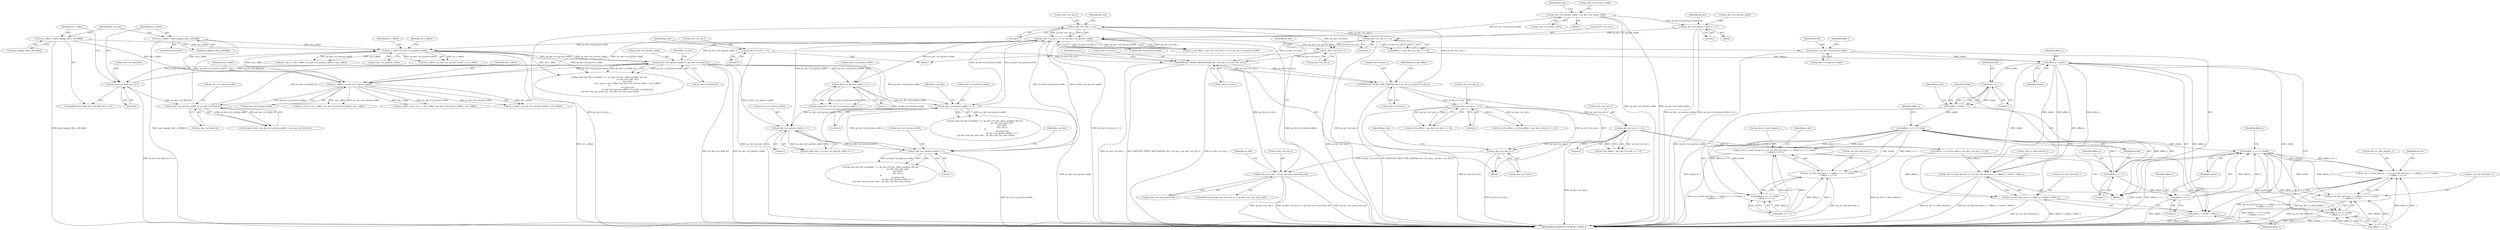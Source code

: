 digraph "0_Android_7737780815fe523ad7b0e49456eb75d27a30818a@pointer" {
"1000309" [label="(Call,stride = ps_dec->u2_picture_width)"];
"1000250" [label="(Call,(ps_dec->u2_mb_y << 4) * ps_dec->u2_picture_width)"];
"1000251" [label="(Call,ps_dec->u2_mb_y << 4)"];
"1000232" [label="(Call,IMPEG2D_TRACE_MB_START(ps_dec->u2_mb_x, ps_dec->u2_mb_y))"];
"1000198" [label="(Call,IMPEG2D_TRACE_MB_START(ps_dec->u2_mb_x, ps_dec->u2_mb_y))"];
"1000817" [label="(Call,ps_dec->u2_mb_x == ps_dec->u2_num_horiz_mb)"];
"1000796" [label="(Call,ps_dec->u2_mb_x++)"];
"1000318" [label="(Call,ps_dec->u2_mb_x << 4)"];
"1000243" [label="(Call,ps_dec->u2_mb_x << 4)"];
"1000825" [label="(Call,ps_dec->u2_mb_x = 0)"];
"1000325" [label="(Call,ps_dec->u2_mb_y << 4)"];
"1000830" [label="(Call,ps_dec->u2_mb_y++)"];
"1000662" [label="(Call,ps_dec->u2_picture_width >> 1)"];
"1000638" [label="(Call,ps_dec->u2_picture_width >> 1)"];
"1000540" [label="(Call,ps_dec->u2_picture_width << ps_dec->u2_field_dct)"];
"1000532" [label="(Call,u4_y_offset * ps_dec->u2_picture_width)"];
"1000454" [label="(Call,u4_y_offset = gai2_impeg2_blk_y_off_fld[i])"];
"1000448" [label="(Call,u4_y_offset = gai2_impeg2_blk_y_off_frm[i])"];
"1000498" [label="(Call,u4_y_offset * ps_dec->u2_picture_width)"];
"1000506" [label="(Call,ps_dec->u2_picture_width << ps_dec->u2_field_dct)"];
"1000443" [label="(Call,ps_dec->u2_field_dct == 0)"];
"1000776" [label="(Call,ps_dec->u2_picture_width >> 1)"];
"1000752" [label="(Call,ps_dec->u2_picture_width >> 1)"];
"1000165" [label="(Call,ps_dec->u2_picture_width <<= 1)"];
"1000151" [label="(Call,ps_dec->u2_picture_width = ps_dec->u2_frame_width)"];
"1000341" [label="(Call,offset_y * stride)"];
"1000330" [label="(Call,ps_dec->s_dest_buf.pu1_y = ps_cur_frm_buf->pu1_y + offset_y * stride + offset_x)"];
"1000336" [label="(Call,ps_cur_frm_buf->pu1_y + offset_y * stride + offset_x)"];
"1000340" [label="(Call,offset_y * stride + offset_x)"];
"1000347" [label="(Call,stride >> 1)"];
"1000345" [label="(Call,stride = stride >> 1)"];
"1000361" [label="(Call,(offset_y >> 1) * stride)"];
"1000350" [label="(Call,ps_dec->s_dest_buf.pu1_u = ps_cur_frm_buf->pu1_u + (offset_y >> 1) * stride\n + (offset_x >> 1))"];
"1000356" [label="(Call,ps_cur_frm_buf->pu1_u + (offset_y >> 1) * stride\n + (offset_x >> 1))"];
"1000360" [label="(Call,(offset_y >> 1) * stride\n + (offset_x >> 1))"];
"1000380" [label="(Call,(offset_y >> 1) * stride)"];
"1000369" [label="(Call,ps_dec->s_dest_buf.pu1_v = ps_cur_frm_buf->pu1_v + (offset_y >> 1) * stride\n + (offset_x >> 1))"];
"1000375" [label="(Call,ps_cur_frm_buf->pu1_v + (offset_y >> 1) * stride\n + (offset_x >> 1))"];
"1000379" [label="(Call,(offset_y >> 1) * stride\n + (offset_x >> 1))"];
"1000362" [label="(Call,offset_y >> 1)"];
"1000381" [label="(Call,offset_y >> 1)"];
"1000824" [label="(Block,)"];
"1000274" [label="(Block,)"];
"1000780" [label="(Literal,1)"];
"1000357" [label="(Call,ps_cur_frm_buf->pu1_u)"];
"1000161" [label="(Identifier,ps_dec)"];
"1000816" [label="(ControlStructure,if (ps_dec->u2_mb_x == ps_dec->u2_num_horiz_mb))"];
"1000384" [label="(Identifier,stride)"];
"1000257" [label="(Identifier,ps_dec)"];
"1000250" [label="(Call,(ps_dec->u2_mb_y << 4) * ps_dec->u2_picture_width)"];
"1000448" [label="(Call,u4_y_offset = gai2_impeg2_blk_y_off_frm[i])"];
"1000639" [label="(Call,ps_dec->u2_picture_width)"];
"1000498" [label="(Call,u4_y_offset * ps_dec->u2_picture_width)"];
"1000199" [label="(Call,ps_dec->u2_mb_x)"];
"1000232" [label="(Call,IMPEG2D_TRACE_MB_START(ps_dec->u2_mb_x, ps_dec->u2_mb_y))"];
"1000777" [label="(Call,ps_dec->u2_picture_width)"];
"1000360" [label="(Call,(offset_y >> 1) * stride\n + (offset_x >> 1))"];
"1000830" [label="(Call,ps_dec->u2_mb_y++)"];
"1000818" [label="(Call,ps_dec->u2_mb_x)"];
"1000165" [label="(Call,ps_dec->u2_picture_width <<= 1)"];
"1000529" [label="(Call,pu1_out_p + u4_y_offset * ps_dec->u2_picture_width + u4_x_offset)"];
"1000831" [label="(Call,ps_dec->u2_mb_y)"];
"1000750" [label="(Call,u4_pred_strd = ps_dec->u2_picture_width >> 1)"];
"1000345" [label="(Call,stride = stride >> 1)"];
"1000504" [label="(Call,u4_pred_strd = ps_dec->u2_picture_width << ps_dec->u2_field_dct)"];
"1000239" [label="(Call,u4_x_dst_offset = u4_frm_offset + (ps_dec->u2_mb_x << 4))"];
"1000366" [label="(Call,offset_x >> 1)"];
"1000804" [label="(Identifier,ps_dec)"];
"1000666" [label="(Literal,1)"];
"1000537" [label="(Identifier,u4_x_offset)"];
"1000344" [label="(Identifier,offset_x)"];
"1000349" [label="(Literal,1)"];
"1000369" [label="(Call,ps_dec->s_dest_buf.pu1_v = ps_cur_frm_buf->pu1_v + (offset_y >> 1) * stride\n + (offset_x >> 1))"];
"1000756" [label="(Literal,1)"];
"1000663" [label="(Call,ps_dec->u2_picture_width)"];
"1000183" [label="(Block,)"];
"1000534" [label="(Call,ps_dec->u2_picture_width)"];
"1000356" [label="(Call,ps_cur_frm_buf->pu1_u + (offset_y >> 1) * stride\n + (offset_x >> 1))"];
"1000495" [label="(Call,pu1_out_p + u4_y_offset * ps_dec->u2_picture_width + u4_x_offset)"];
"1000817" [label="(Call,ps_dec->u2_mb_x == ps_dec->u2_num_horiz_mb)"];
"1000540" [label="(Call,ps_dec->u2_picture_width << ps_dec->u2_field_dct)"];
"1000380" [label="(Call,(offset_y >> 1) * stride)"];
"1000449" [label="(Identifier,u4_y_offset)"];
"1000361" [label="(Call,(offset_y >> 1) * stride)"];
"1000493" [label="(Call,pu1_pred = pu1_out_p + u4_y_offset * ps_dec->u2_picture_width + u4_x_offset)"];
"1000531" [label="(Call,u4_y_offset * ps_dec->u2_picture_width + u4_x_offset)"];
"1000497" [label="(Call,u4_y_offset * ps_dec->u2_picture_width + u4_x_offset)"];
"1000166" [label="(Call,ps_dec->u2_picture_width)"];
"1000382" [label="(Identifier,offset_y)"];
"1000454" [label="(Call,u4_y_offset = gai2_impeg2_blk_y_off_fld[i])"];
"1000340" [label="(Call,offset_y * stride + offset_x)"];
"1000243" [label="(Call,ps_dec->u2_mb_x << 4)"];
"1000532" [label="(Call,u4_y_offset * ps_dec->u2_picture_width)"];
"1000636" [label="(Call,u4_pred_strd = ps_dec->u2_picture_width >> 1)"];
"1000376" [label="(Call,ps_cur_frm_buf->pu1_v)"];
"1000499" [label="(Identifier,u4_y_offset)"];
"1000782" [label="(Identifier,~ps_dec)"];
"1000236" [label="(Call,ps_dec->u2_mb_y)"];
"1000541" [label="(Call,ps_dec->u2_picture_width)"];
"1000309" [label="(Call,stride = ps_dec->u2_picture_width)"];
"1000367" [label="(Identifier,offset_x)"];
"1000456" [label="(Call,gai2_impeg2_blk_y_off_fld[i])"];
"1000364" [label="(Literal,1)"];
"1000329" [label="(Literal,4)"];
"1000318" [label="(Call,ps_dec->u2_mb_x << 4)"];
"1000767" [label="(Call,ps_dec->pf_idct_recon[idx * 2 + ps_dec->i4_last_value_one](pi2_vld_out,\n                                                        ps_dec->ai2_idct_stg1,\n                                                        pu1_pred,\n                                                        pu1_out_p,\n 8,\n                                                        u4_pred_strd,\n                                                        ps_dec->u2_picture_width >> 1,\n ~ps_dec->u4_non_zero_cols, ~ps_dec->u4_non_zero_rows))"];
"1000363" [label="(Identifier,offset_y)"];
"1000510" [label="(Call,ps_dec->u2_field_dct)"];
"1000523" [label="(Call,ps_dec->pf_idct_recon[idx * 2 + ps_dec->i4_last_value_one](pi2_vld_out,\n                                                            ps_dec->ai2_idct_stg1,\n                                                            pu1_pred,\n                                                            pu1_out_p + u4_y_offset * ps_dec->u2_picture_width + u4_x_offset,\n 8,\n                                                            u4_pred_strd,\n                                                            ps_dec->u2_picture_width << ps_dec->u2_field_dct,\n ~ps_dec->u4_non_zero_cols, ~ps_dec->u4_non_zero_rows))"];
"1000323" [label="(Call,offset_y = (ps_dec->u2_mb_y << 4))"];
"1000503" [label="(Identifier,u4_x_offset)"];
"1000164" [label="(Block,)"];
"1000350" [label="(Call,ps_dec->s_dest_buf.pu1_u = ps_cur_frm_buf->pu1_u + (offset_y >> 1) * stride\n + (offset_x >> 1))"];
"1000381" [label="(Call,offset_y >> 1)"];
"1000385" [label="(Call,offset_x >> 1)"];
"1000346" [label="(Identifier,stride)"];
"1000752" [label="(Call,ps_dec->u2_picture_width >> 1)"];
"1000233" [label="(Call,ps_dec->u2_mb_x)"];
"1000343" [label="(Identifier,stride)"];
"1000826" [label="(Call,ps_dec->u2_mb_x)"];
"1000375" [label="(Call,ps_cur_frm_buf->pu1_v + (offset_y >> 1) * stride\n + (offset_x >> 1))"];
"1000151" [label="(Call,ps_dec->u2_picture_width = ps_dec->u2_frame_width)"];
"1000797" [label="(Call,ps_dec->u2_mb_x)"];
"1000244" [label="(Call,ps_dec->u2_mb_x)"];
"1000662" [label="(Call,ps_dec->u2_picture_width >> 1)"];
"1000342" [label="(Identifier,offset_y)"];
"1000251" [label="(Call,ps_dec->u2_mb_y << 4)"];
"1000240" [label="(Identifier,u4_x_dst_offset)"];
"1000507" [label="(Call,ps_dec->u2_picture_width)"];
"1000370" [label="(Call,ps_dec->s_dest_buf.pu1_v)"];
"1000311" [label="(Call,ps_dec->u2_picture_width)"];
"1000255" [label="(Literal,4)"];
"1000850" [label="(MethodReturn,IMPEG2D_ERROR_CODES_T)"];
"1000753" [label="(Call,ps_dec->u2_picture_width)"];
"1000315" [label="(Identifier,offset_x)"];
"1000825" [label="(Call,ps_dec->u2_mb_x = 0)"];
"1000169" [label="(Literal,1)"];
"1000827" [label="(Identifier,ps_dec)"];
"1000247" [label="(Literal,4)"];
"1000642" [label="(Literal,1)"];
"1000256" [label="(Call,ps_dec->u2_picture_width)"];
"1000668" [label="(Identifier,~ps_dec)"];
"1000450" [label="(Call,gai2_impeg2_blk_y_off_frm[i])"];
"1000314" [label="(Call,offset_x = u4_frm_offset + (ps_dec->u2_mb_x << 4))"];
"1000330" [label="(Call,ps_dec->s_dest_buf.pu1_y = ps_cur_frm_buf->pu1_y + offset_y * stride + offset_x)"];
"1000348" [label="(Identifier,stride)"];
"1000322" [label="(Literal,4)"];
"1000443" [label="(Call,ps_dec->u2_field_dct == 0)"];
"1000310" [label="(Identifier,stride)"];
"1000325" [label="(Call,ps_dec->u2_mb_y << 4)"];
"1000453" [label="(ControlStructure,else)"];
"1000796" [label="(Call,ps_dec->u2_mb_x++)"];
"1000638" [label="(Call,ps_dec->u2_picture_width >> 1)"];
"1000351" [label="(Call,ps_dec->s_dest_buf.pu1_u)"];
"1000460" [label="(Identifier,pi2_vld_out)"];
"1000202" [label="(Call,ps_dec->u2_mb_y)"];
"1000248" [label="(Call,u4_y_dst_offset = (ps_dec->u2_mb_y << 4) * ps_dec->u2_picture_width)"];
"1000653" [label="(Call,ps_dec->pf_idct_recon[idx * 2 + ps_dec->i4_last_value_one](pi2_vld_out,\n                                                        ps_dec->ai2_idct_stg1,\n                                                        pu1_pred,\n                                                        pu1_out_p,\n 8,\n                                                        u4_pred_strd,\n                                                        ps_dec->u2_picture_width >> 1,\n ~ps_dec->u4_non_zero_cols, ~ps_dec->u4_non_zero_rows))"];
"1000832" [label="(Identifier,ps_dec)"];
"1000198" [label="(Call,IMPEG2D_TRACE_MB_START(ps_dec->u2_mb_x, ps_dec->u2_mb_y))"];
"1000821" [label="(Call,ps_dec->u2_num_horiz_mb)"];
"1000326" [label="(Call,ps_dec->u2_mb_y)"];
"1000331" [label="(Call,ps_dec->s_dest_buf.pu1_y)"];
"1000386" [label="(Identifier,offset_x)"];
"1000365" [label="(Identifier,stride)"];
"1000155" [label="(Call,ps_dec->u2_frame_width)"];
"1000500" [label="(Call,ps_dec->u2_picture_width)"];
"1000447" [label="(Literal,0)"];
"1000506" [label="(Call,ps_dec->u2_picture_width << ps_dec->u2_field_dct)"];
"1000776" [label="(Call,ps_dec->u2_picture_width >> 1)"];
"1000444" [label="(Call,ps_dec->u2_field_dct)"];
"1000383" [label="(Literal,1)"];
"1000389" [label="(Identifier,ps_dec)"];
"1000372" [label="(Identifier,ps_dec)"];
"1000533" [label="(Identifier,u4_y_offset)"];
"1000341" [label="(Call,offset_y * stride)"];
"1000173" [label="(Identifier,ps_dec)"];
"1000241" [label="(Call,u4_frm_offset + (ps_dec->u2_mb_x << 4))"];
"1000829" [label="(Literal,0)"];
"1000208" [label="(Identifier,ps_dec)"];
"1000544" [label="(Call,ps_dec->u2_field_dct)"];
"1000548" [label="(Identifier,~ps_dec)"];
"1000347" [label="(Call,stride >> 1)"];
"1000442" [label="(ControlStructure,if(ps_dec->u2_field_dct == 0))"];
"1000337" [label="(Call,ps_cur_frm_buf->pu1_y)"];
"1000379" [label="(Call,(offset_y >> 1) * stride\n + (offset_x >> 1))"];
"1000316" [label="(Call,u4_frm_offset + (ps_dec->u2_mb_x << 4))"];
"1000319" [label="(Call,ps_dec->u2_mb_x)"];
"1000252" [label="(Call,ps_dec->u2_mb_y)"];
"1000152" [label="(Call,ps_dec->u2_picture_width)"];
"1000336" [label="(Call,ps_cur_frm_buf->pu1_y + offset_y * stride + offset_x)"];
"1000353" [label="(Identifier,ps_dec)"];
"1000106" [label="(Block,)"];
"1000837" [label="(Identifier,ps_dec)"];
"1000362" [label="(Call,offset_y >> 1)"];
"1000455" [label="(Identifier,u4_y_offset)"];
"1000309" -> "1000274"  [label="AST: "];
"1000309" -> "1000311"  [label="CFG: "];
"1000310" -> "1000309"  [label="AST: "];
"1000311" -> "1000309"  [label="AST: "];
"1000315" -> "1000309"  [label="CFG: "];
"1000309" -> "1000850"  [label="DDG: ps_dec->u2_picture_width"];
"1000250" -> "1000309"  [label="DDG: ps_dec->u2_picture_width"];
"1000309" -> "1000341"  [label="DDG: stride"];
"1000250" -> "1000248"  [label="AST: "];
"1000250" -> "1000256"  [label="CFG: "];
"1000251" -> "1000250"  [label="AST: "];
"1000256" -> "1000250"  [label="AST: "];
"1000248" -> "1000250"  [label="CFG: "];
"1000250" -> "1000850"  [label="DDG: ps_dec->u2_mb_y << 4"];
"1000250" -> "1000850"  [label="DDG: ps_dec->u2_picture_width"];
"1000250" -> "1000248"  [label="DDG: ps_dec->u2_mb_y << 4"];
"1000250" -> "1000248"  [label="DDG: ps_dec->u2_picture_width"];
"1000251" -> "1000250"  [label="DDG: ps_dec->u2_mb_y"];
"1000251" -> "1000250"  [label="DDG: 4"];
"1000662" -> "1000250"  [label="DDG: ps_dec->u2_picture_width"];
"1000776" -> "1000250"  [label="DDG: ps_dec->u2_picture_width"];
"1000540" -> "1000250"  [label="DDG: ps_dec->u2_picture_width"];
"1000165" -> "1000250"  [label="DDG: ps_dec->u2_picture_width"];
"1000151" -> "1000250"  [label="DDG: ps_dec->u2_picture_width"];
"1000250" -> "1000498"  [label="DDG: ps_dec->u2_picture_width"];
"1000250" -> "1000532"  [label="DDG: ps_dec->u2_picture_width"];
"1000250" -> "1000638"  [label="DDG: ps_dec->u2_picture_width"];
"1000250" -> "1000662"  [label="DDG: ps_dec->u2_picture_width"];
"1000250" -> "1000752"  [label="DDG: ps_dec->u2_picture_width"];
"1000250" -> "1000776"  [label="DDG: ps_dec->u2_picture_width"];
"1000251" -> "1000255"  [label="CFG: "];
"1000252" -> "1000251"  [label="AST: "];
"1000255" -> "1000251"  [label="AST: "];
"1000257" -> "1000251"  [label="CFG: "];
"1000251" -> "1000850"  [label="DDG: ps_dec->u2_mb_y"];
"1000251" -> "1000198"  [label="DDG: ps_dec->u2_mb_y"];
"1000232" -> "1000251"  [label="DDG: ps_dec->u2_mb_y"];
"1000251" -> "1000325"  [label="DDG: ps_dec->u2_mb_y"];
"1000251" -> "1000830"  [label="DDG: ps_dec->u2_mb_y"];
"1000232" -> "1000183"  [label="AST: "];
"1000232" -> "1000236"  [label="CFG: "];
"1000233" -> "1000232"  [label="AST: "];
"1000236" -> "1000232"  [label="AST: "];
"1000240" -> "1000232"  [label="CFG: "];
"1000232" -> "1000850"  [label="DDG: IMPEG2D_TRACE_MB_START(ps_dec->u2_mb_x, ps_dec->u2_mb_y)"];
"1000198" -> "1000232"  [label="DDG: ps_dec->u2_mb_x"];
"1000198" -> "1000232"  [label="DDG: ps_dec->u2_mb_y"];
"1000232" -> "1000243"  [label="DDG: ps_dec->u2_mb_x"];
"1000198" -> "1000183"  [label="AST: "];
"1000198" -> "1000202"  [label="CFG: "];
"1000199" -> "1000198"  [label="AST: "];
"1000202" -> "1000198"  [label="AST: "];
"1000208" -> "1000198"  [label="CFG: "];
"1000198" -> "1000850"  [label="DDG: ps_dec->u2_mb_x"];
"1000198" -> "1000850"  [label="DDG: ps_dec->u2_mb_y"];
"1000198" -> "1000850"  [label="DDG: IMPEG2D_TRACE_MB_START(ps_dec->u2_mb_x, ps_dec->u2_mb_y)"];
"1000817" -> "1000198"  [label="DDG: ps_dec->u2_mb_x"];
"1000825" -> "1000198"  [label="DDG: ps_dec->u2_mb_x"];
"1000325" -> "1000198"  [label="DDG: ps_dec->u2_mb_y"];
"1000830" -> "1000198"  [label="DDG: ps_dec->u2_mb_y"];
"1000817" -> "1000816"  [label="AST: "];
"1000817" -> "1000821"  [label="CFG: "];
"1000818" -> "1000817"  [label="AST: "];
"1000821" -> "1000817"  [label="AST: "];
"1000837" -> "1000817"  [label="CFG: "];
"1000827" -> "1000817"  [label="CFG: "];
"1000817" -> "1000850"  [label="DDG: ps_dec->u2_mb_x"];
"1000817" -> "1000850"  [label="DDG: ps_dec->u2_mb_x == ps_dec->u2_num_horiz_mb"];
"1000817" -> "1000850"  [label="DDG: ps_dec->u2_num_horiz_mb"];
"1000796" -> "1000817"  [label="DDG: ps_dec->u2_mb_x"];
"1000796" -> "1000183"  [label="AST: "];
"1000796" -> "1000797"  [label="CFG: "];
"1000797" -> "1000796"  [label="AST: "];
"1000804" -> "1000796"  [label="CFG: "];
"1000796" -> "1000850"  [label="DDG: ps_dec->u2_mb_x"];
"1000318" -> "1000796"  [label="DDG: ps_dec->u2_mb_x"];
"1000243" -> "1000796"  [label="DDG: ps_dec->u2_mb_x"];
"1000318" -> "1000316"  [label="AST: "];
"1000318" -> "1000322"  [label="CFG: "];
"1000319" -> "1000318"  [label="AST: "];
"1000322" -> "1000318"  [label="AST: "];
"1000316" -> "1000318"  [label="CFG: "];
"1000318" -> "1000850"  [label="DDG: ps_dec->u2_mb_x"];
"1000318" -> "1000314"  [label="DDG: ps_dec->u2_mb_x"];
"1000318" -> "1000314"  [label="DDG: 4"];
"1000318" -> "1000316"  [label="DDG: ps_dec->u2_mb_x"];
"1000318" -> "1000316"  [label="DDG: 4"];
"1000243" -> "1000318"  [label="DDG: ps_dec->u2_mb_x"];
"1000243" -> "1000241"  [label="AST: "];
"1000243" -> "1000247"  [label="CFG: "];
"1000244" -> "1000243"  [label="AST: "];
"1000247" -> "1000243"  [label="AST: "];
"1000241" -> "1000243"  [label="CFG: "];
"1000243" -> "1000850"  [label="DDG: ps_dec->u2_mb_x"];
"1000243" -> "1000239"  [label="DDG: ps_dec->u2_mb_x"];
"1000243" -> "1000239"  [label="DDG: 4"];
"1000243" -> "1000241"  [label="DDG: ps_dec->u2_mb_x"];
"1000243" -> "1000241"  [label="DDG: 4"];
"1000825" -> "1000824"  [label="AST: "];
"1000825" -> "1000829"  [label="CFG: "];
"1000826" -> "1000825"  [label="AST: "];
"1000829" -> "1000825"  [label="AST: "];
"1000832" -> "1000825"  [label="CFG: "];
"1000825" -> "1000850"  [label="DDG: ps_dec->u2_mb_x"];
"1000325" -> "1000323"  [label="AST: "];
"1000325" -> "1000329"  [label="CFG: "];
"1000326" -> "1000325"  [label="AST: "];
"1000329" -> "1000325"  [label="AST: "];
"1000323" -> "1000325"  [label="CFG: "];
"1000325" -> "1000850"  [label="DDG: ps_dec->u2_mb_y"];
"1000325" -> "1000323"  [label="DDG: ps_dec->u2_mb_y"];
"1000325" -> "1000323"  [label="DDG: 4"];
"1000325" -> "1000830"  [label="DDG: ps_dec->u2_mb_y"];
"1000830" -> "1000824"  [label="AST: "];
"1000830" -> "1000831"  [label="CFG: "];
"1000831" -> "1000830"  [label="AST: "];
"1000837" -> "1000830"  [label="CFG: "];
"1000830" -> "1000850"  [label="DDG: ps_dec->u2_mb_y"];
"1000662" -> "1000653"  [label="AST: "];
"1000662" -> "1000666"  [label="CFG: "];
"1000663" -> "1000662"  [label="AST: "];
"1000666" -> "1000662"  [label="AST: "];
"1000668" -> "1000662"  [label="CFG: "];
"1000662" -> "1000850"  [label="DDG: ps_dec->u2_picture_width"];
"1000662" -> "1000653"  [label="DDG: ps_dec->u2_picture_width"];
"1000662" -> "1000653"  [label="DDG: 1"];
"1000638" -> "1000662"  [label="DDG: ps_dec->u2_picture_width"];
"1000540" -> "1000662"  [label="DDG: ps_dec->u2_picture_width"];
"1000662" -> "1000752"  [label="DDG: ps_dec->u2_picture_width"];
"1000662" -> "1000776"  [label="DDG: ps_dec->u2_picture_width"];
"1000638" -> "1000636"  [label="AST: "];
"1000638" -> "1000642"  [label="CFG: "];
"1000639" -> "1000638"  [label="AST: "];
"1000642" -> "1000638"  [label="AST: "];
"1000636" -> "1000638"  [label="CFG: "];
"1000638" -> "1000636"  [label="DDG: ps_dec->u2_picture_width"];
"1000638" -> "1000636"  [label="DDG: 1"];
"1000540" -> "1000638"  [label="DDG: ps_dec->u2_picture_width"];
"1000540" -> "1000523"  [label="AST: "];
"1000540" -> "1000544"  [label="CFG: "];
"1000541" -> "1000540"  [label="AST: "];
"1000544" -> "1000540"  [label="AST: "];
"1000548" -> "1000540"  [label="CFG: "];
"1000540" -> "1000850"  [label="DDG: ps_dec->u2_field_dct"];
"1000540" -> "1000850"  [label="DDG: ps_dec->u2_picture_width"];
"1000540" -> "1000443"  [label="DDG: ps_dec->u2_field_dct"];
"1000540" -> "1000498"  [label="DDG: ps_dec->u2_picture_width"];
"1000540" -> "1000532"  [label="DDG: ps_dec->u2_picture_width"];
"1000540" -> "1000523"  [label="DDG: ps_dec->u2_picture_width"];
"1000540" -> "1000523"  [label="DDG: ps_dec->u2_field_dct"];
"1000532" -> "1000540"  [label="DDG: ps_dec->u2_picture_width"];
"1000506" -> "1000540"  [label="DDG: ps_dec->u2_field_dct"];
"1000443" -> "1000540"  [label="DDG: ps_dec->u2_field_dct"];
"1000540" -> "1000752"  [label="DDG: ps_dec->u2_picture_width"];
"1000540" -> "1000776"  [label="DDG: ps_dec->u2_picture_width"];
"1000532" -> "1000531"  [label="AST: "];
"1000532" -> "1000534"  [label="CFG: "];
"1000533" -> "1000532"  [label="AST: "];
"1000534" -> "1000532"  [label="AST: "];
"1000537" -> "1000532"  [label="CFG: "];
"1000532" -> "1000850"  [label="DDG: u4_y_offset"];
"1000532" -> "1000523"  [label="DDG: u4_y_offset"];
"1000532" -> "1000523"  [label="DDG: ps_dec->u2_picture_width"];
"1000532" -> "1000529"  [label="DDG: u4_y_offset"];
"1000532" -> "1000529"  [label="DDG: ps_dec->u2_picture_width"];
"1000532" -> "1000531"  [label="DDG: u4_y_offset"];
"1000532" -> "1000531"  [label="DDG: ps_dec->u2_picture_width"];
"1000454" -> "1000532"  [label="DDG: u4_y_offset"];
"1000448" -> "1000532"  [label="DDG: u4_y_offset"];
"1000498" -> "1000532"  [label="DDG: u4_y_offset"];
"1000506" -> "1000532"  [label="DDG: ps_dec->u2_picture_width"];
"1000454" -> "1000453"  [label="AST: "];
"1000454" -> "1000456"  [label="CFG: "];
"1000455" -> "1000454"  [label="AST: "];
"1000456" -> "1000454"  [label="AST: "];
"1000460" -> "1000454"  [label="CFG: "];
"1000454" -> "1000850"  [label="DDG: gai2_impeg2_blk_y_off_fld[i]"];
"1000454" -> "1000498"  [label="DDG: u4_y_offset"];
"1000448" -> "1000442"  [label="AST: "];
"1000448" -> "1000450"  [label="CFG: "];
"1000449" -> "1000448"  [label="AST: "];
"1000450" -> "1000448"  [label="AST: "];
"1000460" -> "1000448"  [label="CFG: "];
"1000448" -> "1000850"  [label="DDG: gai2_impeg2_blk_y_off_frm[i]"];
"1000448" -> "1000498"  [label="DDG: u4_y_offset"];
"1000498" -> "1000497"  [label="AST: "];
"1000498" -> "1000500"  [label="CFG: "];
"1000499" -> "1000498"  [label="AST: "];
"1000500" -> "1000498"  [label="AST: "];
"1000503" -> "1000498"  [label="CFG: "];
"1000498" -> "1000493"  [label="DDG: u4_y_offset"];
"1000498" -> "1000493"  [label="DDG: ps_dec->u2_picture_width"];
"1000498" -> "1000495"  [label="DDG: u4_y_offset"];
"1000498" -> "1000495"  [label="DDG: ps_dec->u2_picture_width"];
"1000498" -> "1000497"  [label="DDG: u4_y_offset"];
"1000498" -> "1000497"  [label="DDG: ps_dec->u2_picture_width"];
"1000498" -> "1000506"  [label="DDG: ps_dec->u2_picture_width"];
"1000506" -> "1000504"  [label="AST: "];
"1000506" -> "1000510"  [label="CFG: "];
"1000507" -> "1000506"  [label="AST: "];
"1000510" -> "1000506"  [label="AST: "];
"1000504" -> "1000506"  [label="CFG: "];
"1000506" -> "1000504"  [label="DDG: ps_dec->u2_picture_width"];
"1000506" -> "1000504"  [label="DDG: ps_dec->u2_field_dct"];
"1000443" -> "1000506"  [label="DDG: ps_dec->u2_field_dct"];
"1000443" -> "1000442"  [label="AST: "];
"1000443" -> "1000447"  [label="CFG: "];
"1000444" -> "1000443"  [label="AST: "];
"1000447" -> "1000443"  [label="AST: "];
"1000449" -> "1000443"  [label="CFG: "];
"1000455" -> "1000443"  [label="CFG: "];
"1000443" -> "1000850"  [label="DDG: ps_dec->u2_field_dct == 0"];
"1000776" -> "1000767"  [label="AST: "];
"1000776" -> "1000780"  [label="CFG: "];
"1000777" -> "1000776"  [label="AST: "];
"1000780" -> "1000776"  [label="AST: "];
"1000782" -> "1000776"  [label="CFG: "];
"1000776" -> "1000850"  [label="DDG: ps_dec->u2_picture_width"];
"1000776" -> "1000767"  [label="DDG: ps_dec->u2_picture_width"];
"1000776" -> "1000767"  [label="DDG: 1"];
"1000752" -> "1000776"  [label="DDG: ps_dec->u2_picture_width"];
"1000752" -> "1000750"  [label="AST: "];
"1000752" -> "1000756"  [label="CFG: "];
"1000753" -> "1000752"  [label="AST: "];
"1000756" -> "1000752"  [label="AST: "];
"1000750" -> "1000752"  [label="CFG: "];
"1000752" -> "1000750"  [label="DDG: ps_dec->u2_picture_width"];
"1000752" -> "1000750"  [label="DDG: 1"];
"1000165" -> "1000164"  [label="AST: "];
"1000165" -> "1000169"  [label="CFG: "];
"1000166" -> "1000165"  [label="AST: "];
"1000169" -> "1000165"  [label="AST: "];
"1000173" -> "1000165"  [label="CFG: "];
"1000165" -> "1000850"  [label="DDG: ps_dec->u2_picture_width"];
"1000165" -> "1000850"  [label="DDG: ps_dec->u2_picture_width <<= 1"];
"1000151" -> "1000165"  [label="DDG: ps_dec->u2_picture_width"];
"1000151" -> "1000106"  [label="AST: "];
"1000151" -> "1000155"  [label="CFG: "];
"1000152" -> "1000151"  [label="AST: "];
"1000155" -> "1000151"  [label="AST: "];
"1000161" -> "1000151"  [label="CFG: "];
"1000151" -> "1000850"  [label="DDG: ps_dec->u2_picture_width"];
"1000151" -> "1000850"  [label="DDG: ps_dec->u2_frame_width"];
"1000341" -> "1000340"  [label="AST: "];
"1000341" -> "1000343"  [label="CFG: "];
"1000342" -> "1000341"  [label="AST: "];
"1000343" -> "1000341"  [label="AST: "];
"1000344" -> "1000341"  [label="CFG: "];
"1000341" -> "1000330"  [label="DDG: offset_y"];
"1000341" -> "1000330"  [label="DDG: stride"];
"1000341" -> "1000336"  [label="DDG: offset_y"];
"1000341" -> "1000336"  [label="DDG: stride"];
"1000341" -> "1000340"  [label="DDG: offset_y"];
"1000341" -> "1000340"  [label="DDG: stride"];
"1000323" -> "1000341"  [label="DDG: offset_y"];
"1000341" -> "1000347"  [label="DDG: stride"];
"1000341" -> "1000362"  [label="DDG: offset_y"];
"1000330" -> "1000274"  [label="AST: "];
"1000330" -> "1000336"  [label="CFG: "];
"1000331" -> "1000330"  [label="AST: "];
"1000336" -> "1000330"  [label="AST: "];
"1000346" -> "1000330"  [label="CFG: "];
"1000330" -> "1000850"  [label="DDG: ps_dec->s_dest_buf.pu1_y"];
"1000330" -> "1000850"  [label="DDG: ps_cur_frm_buf->pu1_y + offset_y * stride + offset_x"];
"1000314" -> "1000330"  [label="DDG: offset_x"];
"1000336" -> "1000340"  [label="CFG: "];
"1000337" -> "1000336"  [label="AST: "];
"1000340" -> "1000336"  [label="AST: "];
"1000336" -> "1000850"  [label="DDG: offset_y * stride + offset_x"];
"1000336" -> "1000850"  [label="DDG: ps_cur_frm_buf->pu1_y"];
"1000314" -> "1000336"  [label="DDG: offset_x"];
"1000340" -> "1000344"  [label="CFG: "];
"1000344" -> "1000340"  [label="AST: "];
"1000340" -> "1000850"  [label="DDG: offset_y * stride"];
"1000314" -> "1000340"  [label="DDG: offset_x"];
"1000347" -> "1000345"  [label="AST: "];
"1000347" -> "1000349"  [label="CFG: "];
"1000348" -> "1000347"  [label="AST: "];
"1000349" -> "1000347"  [label="AST: "];
"1000345" -> "1000347"  [label="CFG: "];
"1000347" -> "1000345"  [label="DDG: stride"];
"1000347" -> "1000345"  [label="DDG: 1"];
"1000345" -> "1000274"  [label="AST: "];
"1000346" -> "1000345"  [label="AST: "];
"1000353" -> "1000345"  [label="CFG: "];
"1000345" -> "1000850"  [label="DDG: stride >> 1"];
"1000345" -> "1000361"  [label="DDG: stride"];
"1000361" -> "1000360"  [label="AST: "];
"1000361" -> "1000365"  [label="CFG: "];
"1000362" -> "1000361"  [label="AST: "];
"1000365" -> "1000361"  [label="AST: "];
"1000367" -> "1000361"  [label="CFG: "];
"1000361" -> "1000350"  [label="DDG: offset_y >> 1"];
"1000361" -> "1000350"  [label="DDG: stride"];
"1000361" -> "1000356"  [label="DDG: offset_y >> 1"];
"1000361" -> "1000356"  [label="DDG: stride"];
"1000361" -> "1000360"  [label="DDG: offset_y >> 1"];
"1000361" -> "1000360"  [label="DDG: stride"];
"1000362" -> "1000361"  [label="DDG: offset_y"];
"1000362" -> "1000361"  [label="DDG: 1"];
"1000361" -> "1000380"  [label="DDG: stride"];
"1000350" -> "1000274"  [label="AST: "];
"1000350" -> "1000356"  [label="CFG: "];
"1000351" -> "1000350"  [label="AST: "];
"1000356" -> "1000350"  [label="AST: "];
"1000372" -> "1000350"  [label="CFG: "];
"1000350" -> "1000850"  [label="DDG: ps_cur_frm_buf->pu1_u + (offset_y >> 1) * stride\n + (offset_x >> 1)"];
"1000350" -> "1000850"  [label="DDG: ps_dec->s_dest_buf.pu1_u"];
"1000366" -> "1000350"  [label="DDG: offset_x"];
"1000366" -> "1000350"  [label="DDG: 1"];
"1000356" -> "1000360"  [label="CFG: "];
"1000357" -> "1000356"  [label="AST: "];
"1000360" -> "1000356"  [label="AST: "];
"1000356" -> "1000850"  [label="DDG: ps_cur_frm_buf->pu1_u"];
"1000366" -> "1000356"  [label="DDG: offset_x"];
"1000366" -> "1000356"  [label="DDG: 1"];
"1000360" -> "1000366"  [label="CFG: "];
"1000366" -> "1000360"  [label="AST: "];
"1000366" -> "1000360"  [label="DDG: offset_x"];
"1000366" -> "1000360"  [label="DDG: 1"];
"1000380" -> "1000379"  [label="AST: "];
"1000380" -> "1000384"  [label="CFG: "];
"1000381" -> "1000380"  [label="AST: "];
"1000384" -> "1000380"  [label="AST: "];
"1000386" -> "1000380"  [label="CFG: "];
"1000380" -> "1000850"  [label="DDG: stride"];
"1000380" -> "1000850"  [label="DDG: offset_y >> 1"];
"1000380" -> "1000369"  [label="DDG: offset_y >> 1"];
"1000380" -> "1000369"  [label="DDG: stride"];
"1000380" -> "1000375"  [label="DDG: offset_y >> 1"];
"1000380" -> "1000375"  [label="DDG: stride"];
"1000380" -> "1000379"  [label="DDG: offset_y >> 1"];
"1000380" -> "1000379"  [label="DDG: stride"];
"1000381" -> "1000380"  [label="DDG: offset_y"];
"1000381" -> "1000380"  [label="DDG: 1"];
"1000369" -> "1000274"  [label="AST: "];
"1000369" -> "1000375"  [label="CFG: "];
"1000370" -> "1000369"  [label="AST: "];
"1000375" -> "1000369"  [label="AST: "];
"1000389" -> "1000369"  [label="CFG: "];
"1000369" -> "1000850"  [label="DDG: ps_cur_frm_buf->pu1_v + (offset_y >> 1) * stride\n + (offset_x >> 1)"];
"1000369" -> "1000850"  [label="DDG: ps_dec->s_dest_buf.pu1_v"];
"1000385" -> "1000369"  [label="DDG: offset_x"];
"1000385" -> "1000369"  [label="DDG: 1"];
"1000375" -> "1000379"  [label="CFG: "];
"1000376" -> "1000375"  [label="AST: "];
"1000379" -> "1000375"  [label="AST: "];
"1000375" -> "1000850"  [label="DDG: ps_cur_frm_buf->pu1_v"];
"1000375" -> "1000850"  [label="DDG: (offset_y >> 1) * stride\n + (offset_x >> 1)"];
"1000385" -> "1000375"  [label="DDG: offset_x"];
"1000385" -> "1000375"  [label="DDG: 1"];
"1000379" -> "1000385"  [label="CFG: "];
"1000385" -> "1000379"  [label="AST: "];
"1000379" -> "1000850"  [label="DDG: (offset_y >> 1) * stride"];
"1000379" -> "1000850"  [label="DDG: offset_x >> 1"];
"1000385" -> "1000379"  [label="DDG: offset_x"];
"1000385" -> "1000379"  [label="DDG: 1"];
"1000362" -> "1000364"  [label="CFG: "];
"1000363" -> "1000362"  [label="AST: "];
"1000364" -> "1000362"  [label="AST: "];
"1000365" -> "1000362"  [label="CFG: "];
"1000362" -> "1000381"  [label="DDG: offset_y"];
"1000381" -> "1000383"  [label="CFG: "];
"1000382" -> "1000381"  [label="AST: "];
"1000383" -> "1000381"  [label="AST: "];
"1000384" -> "1000381"  [label="CFG: "];
"1000381" -> "1000850"  [label="DDG: offset_y"];
}
